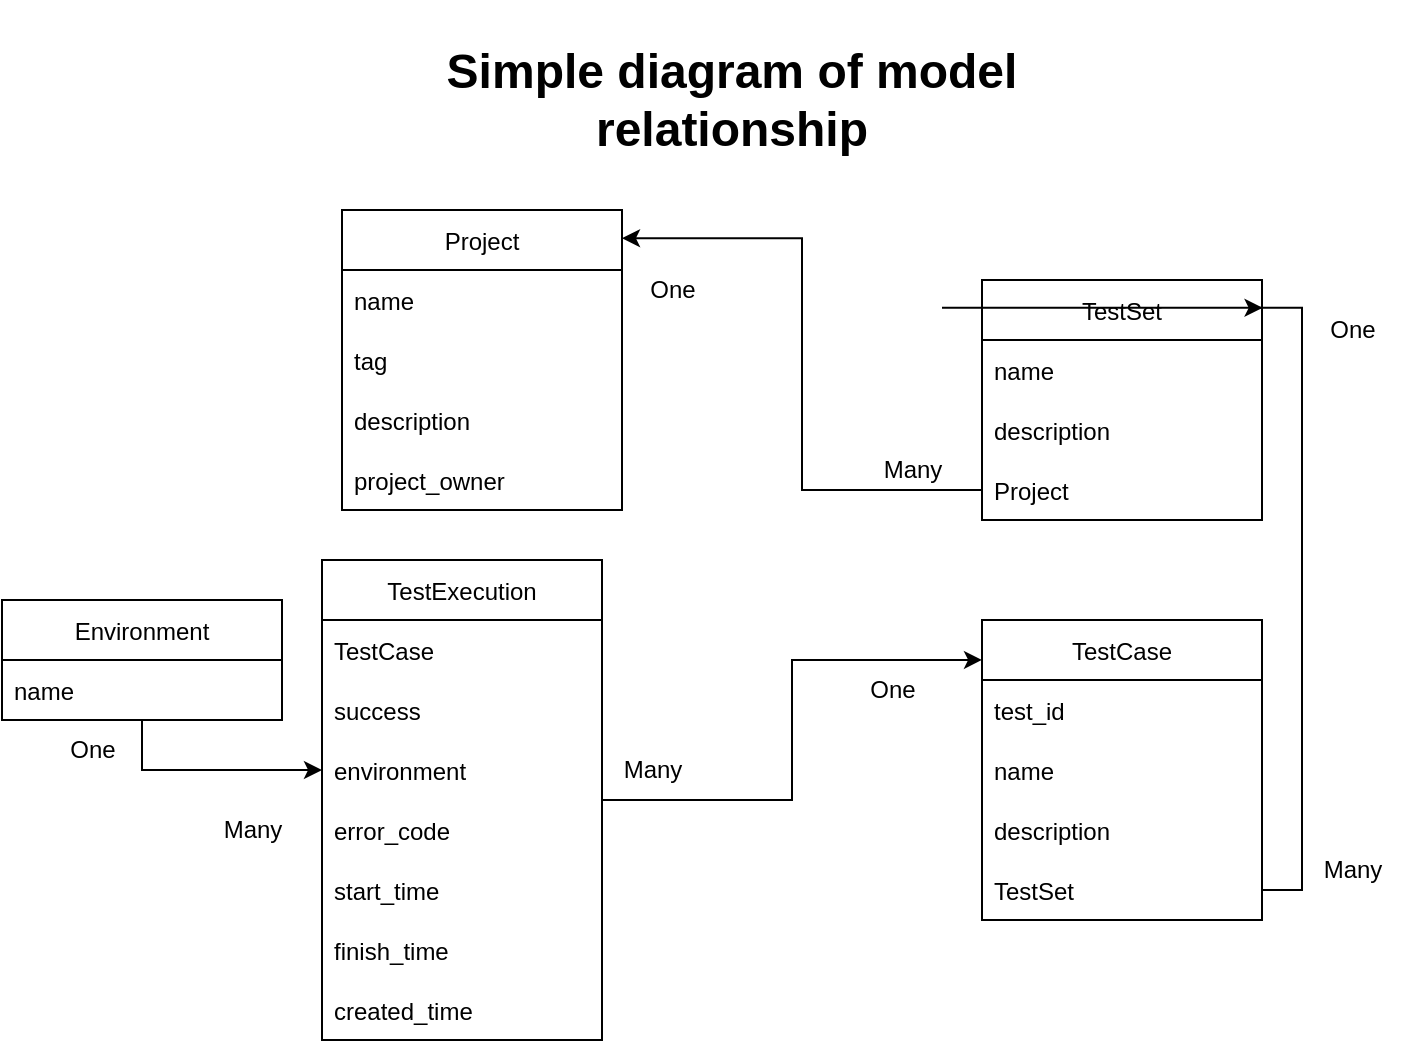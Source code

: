 <mxfile version="20.2.3" type="device"><diagram id="R2lEEEUBdFMjLlhIrx00" name="Page-1"><mxGraphModel dx="790" dy="730" grid="1" gridSize="10" guides="1" tooltips="1" connect="1" arrows="1" fold="1" page="1" pageScale="1" pageWidth="850" pageHeight="1100" math="0" shadow="0" extFonts="Permanent Marker^https://fonts.googleapis.com/css?family=Permanent+Marker"><root><mxCell id="0"/><mxCell id="1" parent="0"/><mxCell id="YJHRBUtJpjxgZWYZYIQi-1" value="Project" style="swimlane;fontStyle=0;childLayout=stackLayout;horizontal=1;startSize=30;horizontalStack=0;resizeParent=1;resizeParentMax=0;resizeLast=0;collapsible=1;marginBottom=0;" parent="1" vertex="1"><mxGeometry x="190" y="345" width="140" height="150" as="geometry"/></mxCell><mxCell id="YJHRBUtJpjxgZWYZYIQi-2" value="name" style="text;strokeColor=none;fillColor=none;align=left;verticalAlign=middle;spacingLeft=4;spacingRight=4;overflow=hidden;points=[[0,0.5],[1,0.5]];portConstraint=eastwest;rotatable=0;" parent="YJHRBUtJpjxgZWYZYIQi-1" vertex="1"><mxGeometry y="30" width="140" height="30" as="geometry"/></mxCell><mxCell id="YJHRBUtJpjxgZWYZYIQi-40" value="tag" style="text;strokeColor=none;fillColor=none;align=left;verticalAlign=middle;spacingLeft=4;spacingRight=4;overflow=hidden;points=[[0,0.5],[1,0.5]];portConstraint=eastwest;rotatable=0;" parent="YJHRBUtJpjxgZWYZYIQi-1" vertex="1"><mxGeometry y="60" width="140" height="30" as="geometry"/></mxCell><mxCell id="YJHRBUtJpjxgZWYZYIQi-3" value="description    " style="text;strokeColor=none;fillColor=none;align=left;verticalAlign=middle;spacingLeft=4;spacingRight=4;overflow=hidden;points=[[0,0.5],[1,0.5]];portConstraint=eastwest;rotatable=0;" parent="YJHRBUtJpjxgZWYZYIQi-1" vertex="1"><mxGeometry y="90" width="140" height="30" as="geometry"/></mxCell><mxCell id="YJHRBUtJpjxgZWYZYIQi-4" value="project_owner" style="text;strokeColor=none;fillColor=none;align=left;verticalAlign=middle;spacingLeft=4;spacingRight=4;overflow=hidden;points=[[0,0.5],[1,0.5]];portConstraint=eastwest;rotatable=0;" parent="YJHRBUtJpjxgZWYZYIQi-1" vertex="1"><mxGeometry y="120" width="140" height="30" as="geometry"/></mxCell><mxCell id="YJHRBUtJpjxgZWYZYIQi-5" value="&lt;h1&gt;Simple diagram of model relationship&lt;br&gt;&lt;/h1&gt;" style="text;html=1;align=center;verticalAlign=middle;whiteSpace=wrap;rounded=0;perimeterSpacing=0;glass=0;fillColor=none;" parent="1" vertex="1"><mxGeometry x="210" y="240" width="350" height="100" as="geometry"/></mxCell><mxCell id="YJHRBUtJpjxgZWYZYIQi-19" style="edgeStyle=orthogonalEdgeStyle;rounded=0;orthogonalLoop=1;jettySize=auto;html=1;entryX=0;entryY=0.133;entryDx=0;entryDy=0;entryPerimeter=0;" parent="1" source="YJHRBUtJpjxgZWYZYIQi-7" target="YJHRBUtJpjxgZWYZYIQi-13" edge="1"><mxGeometry relative="1" as="geometry"/></mxCell><mxCell id="YJHRBUtJpjxgZWYZYIQi-7" value="TestExecution" style="swimlane;fontStyle=0;childLayout=stackLayout;horizontal=1;startSize=30;horizontalStack=0;resizeParent=1;resizeParentMax=0;resizeLast=0;collapsible=1;marginBottom=0;" parent="1" vertex="1"><mxGeometry x="180" y="520" width="140" height="240" as="geometry"/></mxCell><mxCell id="YJHRBUtJpjxgZWYZYIQi-8" value="TestCase" style="text;strokeColor=none;fillColor=none;align=left;verticalAlign=middle;spacingLeft=4;spacingRight=4;overflow=hidden;points=[[0,0.5],[1,0.5]];portConstraint=eastwest;rotatable=0;" parent="YJHRBUtJpjxgZWYZYIQi-7" vertex="1"><mxGeometry y="30" width="140" height="30" as="geometry"/></mxCell><mxCell id="YJHRBUtJpjxgZWYZYIQi-12" value="success" style="text;strokeColor=none;fillColor=none;align=left;verticalAlign=middle;spacingLeft=4;spacingRight=4;overflow=hidden;points=[[0,0.5],[1,0.5]];portConstraint=eastwest;rotatable=0;" parent="YJHRBUtJpjxgZWYZYIQi-7" vertex="1"><mxGeometry y="60" width="140" height="30" as="geometry"/></mxCell><mxCell id="YJHRBUtJpjxgZWYZYIQi-36" value="environment" style="text;strokeColor=none;fillColor=none;align=left;verticalAlign=middle;spacingLeft=4;spacingRight=4;overflow=hidden;points=[[0,0.5],[1,0.5]];portConstraint=eastwest;rotatable=0;" parent="YJHRBUtJpjxgZWYZYIQi-7" vertex="1"><mxGeometry y="90" width="140" height="30" as="geometry"/></mxCell><mxCell id="YJHRBUtJpjxgZWYZYIQi-11" value="error_code" style="text;strokeColor=none;fillColor=none;align=left;verticalAlign=middle;spacingLeft=4;spacingRight=4;overflow=hidden;points=[[0,0.5],[1,0.5]];portConstraint=eastwest;rotatable=0;" parent="YJHRBUtJpjxgZWYZYIQi-7" vertex="1"><mxGeometry y="120" width="140" height="30" as="geometry"/></mxCell><mxCell id="YJHRBUtJpjxgZWYZYIQi-9" value="start_time" style="text;strokeColor=none;fillColor=none;align=left;verticalAlign=middle;spacingLeft=4;spacingRight=4;overflow=hidden;points=[[0,0.5],[1,0.5]];portConstraint=eastwest;rotatable=0;" parent="YJHRBUtJpjxgZWYZYIQi-7" vertex="1"><mxGeometry y="150" width="140" height="30" as="geometry"/></mxCell><mxCell id="YJHRBUtJpjxgZWYZYIQi-10" value="finish_time" style="text;strokeColor=none;fillColor=none;align=left;verticalAlign=middle;spacingLeft=4;spacingRight=4;overflow=hidden;points=[[0,0.5],[1,0.5]];portConstraint=eastwest;rotatable=0;" parent="YJHRBUtJpjxgZWYZYIQi-7" vertex="1"><mxGeometry y="180" width="140" height="30" as="geometry"/></mxCell><mxCell id="YJHRBUtJpjxgZWYZYIQi-41" value="created_time" style="text;strokeColor=none;fillColor=none;align=left;verticalAlign=middle;spacingLeft=4;spacingRight=4;overflow=hidden;points=[[0,0.5],[1,0.5]];portConstraint=eastwest;rotatable=0;" parent="YJHRBUtJpjxgZWYZYIQi-7" vertex="1"><mxGeometry y="210" width="140" height="30" as="geometry"/></mxCell><mxCell id="YJHRBUtJpjxgZWYZYIQi-13" value="TestCase" style="swimlane;fontStyle=0;childLayout=stackLayout;horizontal=1;startSize=30;horizontalStack=0;resizeParent=1;resizeParentMax=0;resizeLast=0;collapsible=1;marginBottom=0;" parent="1" vertex="1"><mxGeometry x="510" y="550" width="140" height="150" as="geometry"/></mxCell><mxCell id="YJHRBUtJpjxgZWYZYIQi-39" value="test_id" style="text;strokeColor=none;fillColor=none;align=left;verticalAlign=middle;spacingLeft=4;spacingRight=4;overflow=hidden;points=[[0,0.5],[1,0.5]];portConstraint=eastwest;rotatable=0;" parent="YJHRBUtJpjxgZWYZYIQi-13" vertex="1"><mxGeometry y="30" width="140" height="30" as="geometry"/></mxCell><mxCell id="YJHRBUtJpjxgZWYZYIQi-14" value="name" style="text;strokeColor=none;fillColor=none;align=left;verticalAlign=middle;spacingLeft=4;spacingRight=4;overflow=hidden;points=[[0,0.5],[1,0.5]];portConstraint=eastwest;rotatable=0;" parent="YJHRBUtJpjxgZWYZYIQi-13" vertex="1"><mxGeometry y="60" width="140" height="30" as="geometry"/></mxCell><mxCell id="YJHRBUtJpjxgZWYZYIQi-15" value="description" style="text;strokeColor=none;fillColor=none;align=left;verticalAlign=middle;spacingLeft=4;spacingRight=4;overflow=hidden;points=[[0,0.5],[1,0.5]];portConstraint=eastwest;rotatable=0;" parent="YJHRBUtJpjxgZWYZYIQi-13" vertex="1"><mxGeometry y="90" width="140" height="30" as="geometry"/></mxCell><mxCell id="YJHRBUtJpjxgZWYZYIQi-27" value="TestSet" style="text;strokeColor=none;fillColor=none;align=left;verticalAlign=middle;spacingLeft=4;spacingRight=4;overflow=hidden;points=[[0,0.5],[1,0.5]];portConstraint=eastwest;rotatable=0;" parent="YJHRBUtJpjxgZWYZYIQi-13" vertex="1"><mxGeometry y="120" width="140" height="30" as="geometry"/></mxCell><mxCell id="YJHRBUtJpjxgZWYZYIQi-20" value="TestSet" style="swimlane;fontStyle=0;childLayout=stackLayout;horizontal=1;startSize=30;horizontalStack=0;resizeParent=1;resizeParentMax=0;resizeLast=0;collapsible=1;marginBottom=0;" parent="1" vertex="1"><mxGeometry x="510" y="380" width="140" height="120" as="geometry"/></mxCell><mxCell id="YJHRBUtJpjxgZWYZYIQi-21" value="name" style="text;strokeColor=none;fillColor=none;align=left;verticalAlign=middle;spacingLeft=4;spacingRight=4;overflow=hidden;points=[[0,0.5],[1,0.5]];portConstraint=eastwest;rotatable=0;" parent="YJHRBUtJpjxgZWYZYIQi-20" vertex="1"><mxGeometry y="30" width="140" height="30" as="geometry"/></mxCell><mxCell id="YJHRBUtJpjxgZWYZYIQi-22" value="description    " style="text;strokeColor=none;fillColor=none;align=left;verticalAlign=middle;spacingLeft=4;spacingRight=4;overflow=hidden;points=[[0,0.5],[1,0.5]];portConstraint=eastwest;rotatable=0;" parent="YJHRBUtJpjxgZWYZYIQi-20" vertex="1"><mxGeometry y="60" width="140" height="30" as="geometry"/></mxCell><mxCell id="YJHRBUtJpjxgZWYZYIQi-23" value="Project" style="text;strokeColor=none;fillColor=none;align=left;verticalAlign=middle;spacingLeft=4;spacingRight=4;overflow=hidden;points=[[0,0.5],[1,0.5]];portConstraint=eastwest;rotatable=0;" parent="YJHRBUtJpjxgZWYZYIQi-20" vertex="1"><mxGeometry y="90" width="140" height="30" as="geometry"/></mxCell><mxCell id="YJHRBUtJpjxgZWYZYIQi-25" value="One" style="text;html=1;align=center;verticalAlign=middle;resizable=0;points=[];autosize=1;strokeColor=none;fillColor=none;" parent="1" vertex="1"><mxGeometry x="440" y="570" width="50" height="30" as="geometry"/></mxCell><mxCell id="YJHRBUtJpjxgZWYZYIQi-26" value="Many" style="text;html=1;align=center;verticalAlign=middle;resizable=0;points=[];autosize=1;strokeColor=none;fillColor=none;" parent="1" vertex="1"><mxGeometry x="320" y="610" width="50" height="30" as="geometry"/></mxCell><mxCell id="YJHRBUtJpjxgZWYZYIQi-31" value="Many" style="text;html=1;align=center;verticalAlign=middle;resizable=0;points=[];autosize=1;strokeColor=none;fillColor=none;" parent="1" vertex="1"><mxGeometry x="670" y="660" width="50" height="30" as="geometry"/></mxCell><mxCell id="YJHRBUtJpjxgZWYZYIQi-32" value="One" style="text;html=1;align=center;verticalAlign=middle;resizable=0;points=[];autosize=1;strokeColor=none;fillColor=none;" parent="1" vertex="1"><mxGeometry x="670" y="390" width="50" height="30" as="geometry"/></mxCell><mxCell id="YJHRBUtJpjxgZWYZYIQi-34" value="Many" style="text;html=1;align=center;verticalAlign=middle;resizable=0;points=[];autosize=1;strokeColor=none;fillColor=none;" parent="1" vertex="1"><mxGeometry x="450" y="460" width="50" height="30" as="geometry"/></mxCell><mxCell id="YJHRBUtJpjxgZWYZYIQi-35" value="One" style="text;html=1;align=center;verticalAlign=middle;resizable=0;points=[];autosize=1;strokeColor=none;fillColor=none;" parent="1" vertex="1"><mxGeometry x="330" y="370" width="50" height="30" as="geometry"/></mxCell><mxCell id="YJHRBUtJpjxgZWYZYIQi-50" style="edgeStyle=orthogonalEdgeStyle;rounded=0;orthogonalLoop=1;jettySize=auto;html=1;" parent="1" source="YJHRBUtJpjxgZWYZYIQi-42" target="YJHRBUtJpjxgZWYZYIQi-36" edge="1"><mxGeometry relative="1" as="geometry"/></mxCell><mxCell id="YJHRBUtJpjxgZWYZYIQi-42" value="Environment" style="swimlane;fontStyle=0;childLayout=stackLayout;horizontal=1;startSize=30;horizontalStack=0;resizeParent=1;resizeParentMax=0;resizeLast=0;collapsible=1;marginBottom=0;" parent="1" vertex="1"><mxGeometry x="20" y="540" width="140" height="60" as="geometry"/></mxCell><mxCell id="YJHRBUtJpjxgZWYZYIQi-49" value="name" style="text;strokeColor=none;fillColor=none;align=left;verticalAlign=middle;spacingLeft=4;spacingRight=4;overflow=hidden;points=[[0,0.5],[1,0.5]];portConstraint=eastwest;rotatable=0;" parent="YJHRBUtJpjxgZWYZYIQi-42" vertex="1"><mxGeometry y="30" width="140" height="30" as="geometry"/></mxCell><mxCell id="YJHRBUtJpjxgZWYZYIQi-51" value="One" style="text;html=1;align=center;verticalAlign=middle;resizable=0;points=[];autosize=1;strokeColor=none;fillColor=none;" parent="1" vertex="1"><mxGeometry x="40" y="600" width="50" height="30" as="geometry"/></mxCell><mxCell id="YJHRBUtJpjxgZWYZYIQi-52" value="Many" style="text;html=1;align=center;verticalAlign=middle;resizable=0;points=[];autosize=1;strokeColor=none;fillColor=none;" parent="1" vertex="1"><mxGeometry x="120" y="640" width="50" height="30" as="geometry"/></mxCell><mxCell id="bLdMxjK0DwNXjxhOvkLk-1" style="edgeStyle=orthogonalEdgeStyle;rounded=0;orthogonalLoop=1;jettySize=auto;html=1;entryX=1.002;entryY=0.116;entryDx=0;entryDy=0;entryPerimeter=0;exitX=1;exitY=0.5;exitDx=0;exitDy=0;" edge="1" parent="1" source="YJHRBUtJpjxgZWYZYIQi-27" target="YJHRBUtJpjxgZWYZYIQi-20"><mxGeometry relative="1" as="geometry"><mxPoint x="720" y="550" as="targetPoint"/></mxGeometry></mxCell><mxCell id="bLdMxjK0DwNXjxhOvkLk-2" style="edgeStyle=orthogonalEdgeStyle;rounded=0;orthogonalLoop=1;jettySize=auto;html=1;entryX=1;entryY=0.094;entryDx=0;entryDy=0;entryPerimeter=0;" edge="1" parent="1" source="YJHRBUtJpjxgZWYZYIQi-23" target="YJHRBUtJpjxgZWYZYIQi-1"><mxGeometry relative="1" as="geometry"/></mxCell></root></mxGraphModel></diagram></mxfile>